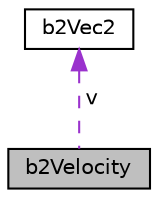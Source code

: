 digraph "b2Velocity"
{
 // LATEX_PDF_SIZE
  edge [fontname="Helvetica",fontsize="10",labelfontname="Helvetica",labelfontsize="10"];
  node [fontname="Helvetica",fontsize="10",shape=record];
  Node1 [label="b2Velocity",height=0.2,width=0.4,color="black", fillcolor="grey75", style="filled", fontcolor="black",tooltip="This is an internal structure."];
  Node2 -> Node1 [dir="back",color="darkorchid3",fontsize="10",style="dashed",label=" v" ];
  Node2 [label="b2Vec2",height=0.2,width=0.4,color="black", fillcolor="white", style="filled",URL="$structb2Vec2.html",tooltip="A 2D column vector."];
}
